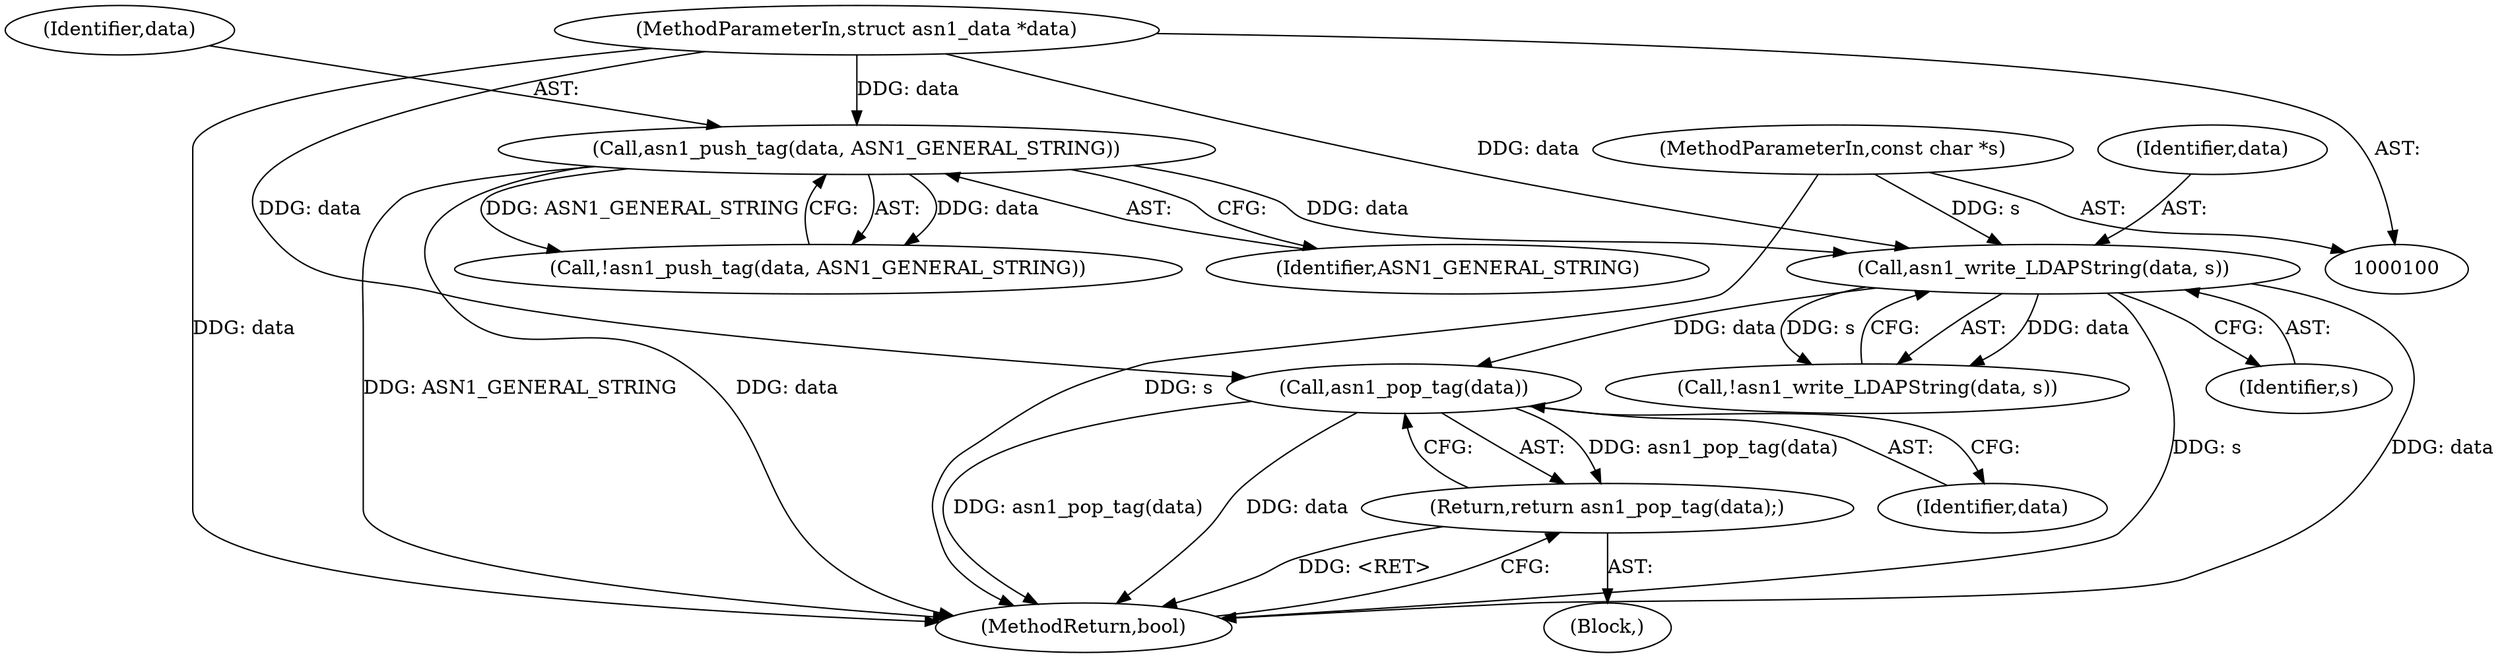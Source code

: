 digraph "0_samba_9d989c9dd7a5b92d0c5d65287935471b83b6e884_5@pointer" {
"1000119" [label="(Call,asn1_pop_tag(data))"];
"1000113" [label="(Call,asn1_write_LDAPString(data, s))"];
"1000106" [label="(Call,asn1_push_tag(data, ASN1_GENERAL_STRING))"];
"1000101" [label="(MethodParameterIn,struct asn1_data *data)"];
"1000102" [label="(MethodParameterIn,const char *s)"];
"1000118" [label="(Return,return asn1_pop_tag(data);)"];
"1000108" [label="(Identifier,ASN1_GENERAL_STRING)"];
"1000107" [label="(Identifier,data)"];
"1000120" [label="(Identifier,data)"];
"1000115" [label="(Identifier,s)"];
"1000112" [label="(Call,!asn1_write_LDAPString(data, s))"];
"1000119" [label="(Call,asn1_pop_tag(data))"];
"1000103" [label="(Block,)"];
"1000102" [label="(MethodParameterIn,const char *s)"];
"1000118" [label="(Return,return asn1_pop_tag(data);)"];
"1000113" [label="(Call,asn1_write_LDAPString(data, s))"];
"1000106" [label="(Call,asn1_push_tag(data, ASN1_GENERAL_STRING))"];
"1000101" [label="(MethodParameterIn,struct asn1_data *data)"];
"1000105" [label="(Call,!asn1_push_tag(data, ASN1_GENERAL_STRING))"];
"1000121" [label="(MethodReturn,bool)"];
"1000114" [label="(Identifier,data)"];
"1000119" -> "1000118"  [label="AST: "];
"1000119" -> "1000120"  [label="CFG: "];
"1000120" -> "1000119"  [label="AST: "];
"1000118" -> "1000119"  [label="CFG: "];
"1000119" -> "1000121"  [label="DDG: asn1_pop_tag(data)"];
"1000119" -> "1000121"  [label="DDG: data"];
"1000119" -> "1000118"  [label="DDG: asn1_pop_tag(data)"];
"1000113" -> "1000119"  [label="DDG: data"];
"1000101" -> "1000119"  [label="DDG: data"];
"1000113" -> "1000112"  [label="AST: "];
"1000113" -> "1000115"  [label="CFG: "];
"1000114" -> "1000113"  [label="AST: "];
"1000115" -> "1000113"  [label="AST: "];
"1000112" -> "1000113"  [label="CFG: "];
"1000113" -> "1000121"  [label="DDG: data"];
"1000113" -> "1000121"  [label="DDG: s"];
"1000113" -> "1000112"  [label="DDG: data"];
"1000113" -> "1000112"  [label="DDG: s"];
"1000106" -> "1000113"  [label="DDG: data"];
"1000101" -> "1000113"  [label="DDG: data"];
"1000102" -> "1000113"  [label="DDG: s"];
"1000106" -> "1000105"  [label="AST: "];
"1000106" -> "1000108"  [label="CFG: "];
"1000107" -> "1000106"  [label="AST: "];
"1000108" -> "1000106"  [label="AST: "];
"1000105" -> "1000106"  [label="CFG: "];
"1000106" -> "1000121"  [label="DDG: ASN1_GENERAL_STRING"];
"1000106" -> "1000121"  [label="DDG: data"];
"1000106" -> "1000105"  [label="DDG: data"];
"1000106" -> "1000105"  [label="DDG: ASN1_GENERAL_STRING"];
"1000101" -> "1000106"  [label="DDG: data"];
"1000101" -> "1000100"  [label="AST: "];
"1000101" -> "1000121"  [label="DDG: data"];
"1000102" -> "1000100"  [label="AST: "];
"1000102" -> "1000121"  [label="DDG: s"];
"1000118" -> "1000103"  [label="AST: "];
"1000121" -> "1000118"  [label="CFG: "];
"1000118" -> "1000121"  [label="DDG: <RET>"];
}
